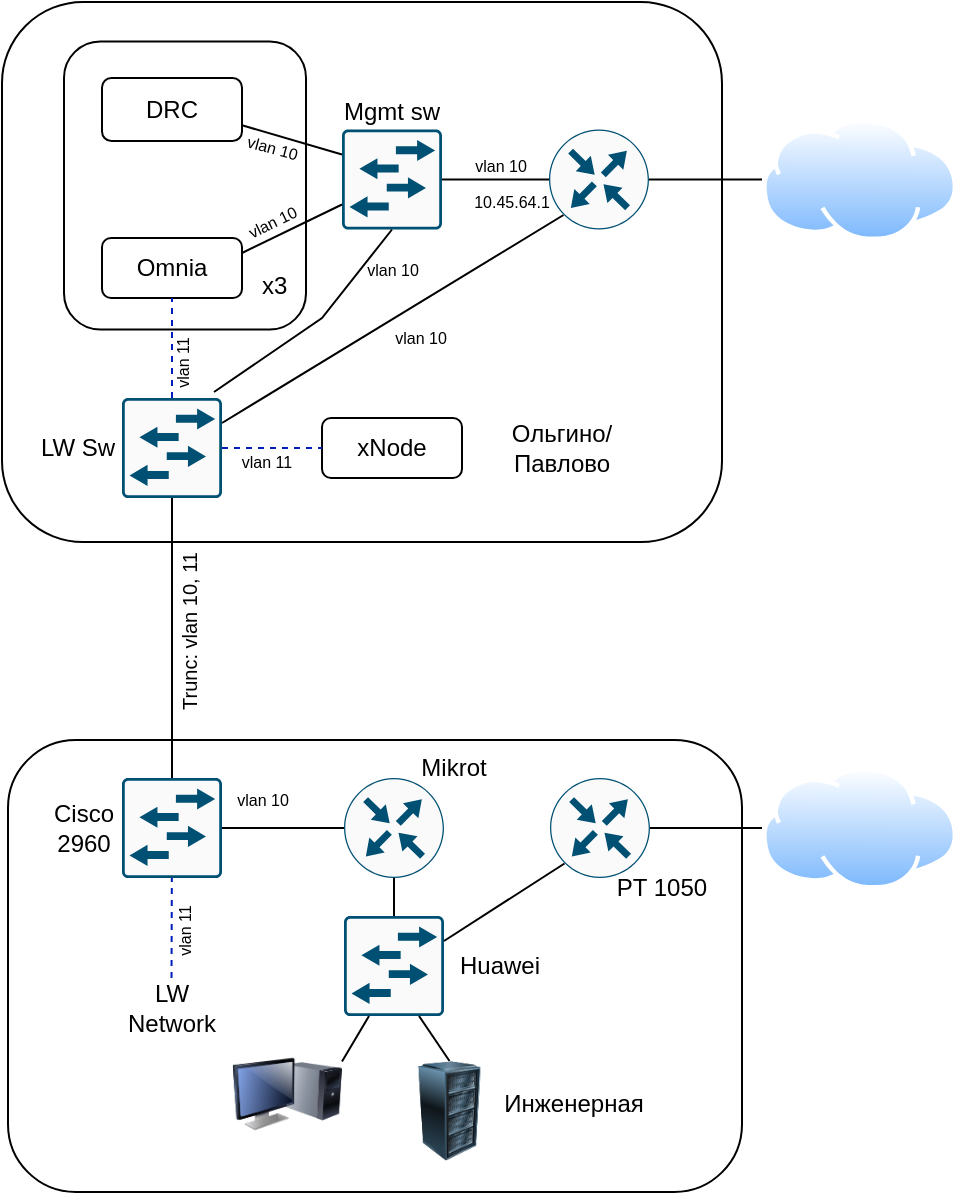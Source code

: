 <mxfile version="27.1.6" pages="2">
  <diagram name="Страница — 1" id="BDMmKNMVQ6On5iuS-EOb">
    <mxGraphModel dx="2066" dy="1145" grid="1" gridSize="10" guides="1" tooltips="1" connect="1" arrows="1" fold="1" page="1" pageScale="1" pageWidth="827" pageHeight="1169" math="0" shadow="0">
      <root>
        <mxCell id="0" />
        <mxCell id="1" parent="0" />
        <mxCell id="mi2LoP6UA7UgKNXL9F8Z-26" value="" style="rounded=1;whiteSpace=wrap;html=1;" parent="1" vertex="1">
          <mxGeometry x="93" y="531" width="367" height="226" as="geometry" />
        </mxCell>
        <mxCell id="mi2LoP6UA7UgKNXL9F8Z-22" value="" style="rounded=1;whiteSpace=wrap;html=1;" parent="1" vertex="1">
          <mxGeometry x="90" y="162" width="360" height="270" as="geometry" />
        </mxCell>
        <mxCell id="mi2LoP6UA7UgKNXL9F8Z-13" value="" style="rounded=1;whiteSpace=wrap;html=1;" parent="1" vertex="1">
          <mxGeometry x="121" y="181.75" width="121" height="144" as="geometry" />
        </mxCell>
        <mxCell id="mi2LoP6UA7UgKNXL9F8Z-1" value="" style="sketch=0;points=[[0.5,0,0],[1,0.5,0],[0.5,1,0],[0,0.5,0],[0.145,0.145,0],[0.856,0.145,0],[0.855,0.856,0],[0.145,0.855,0]];verticalLabelPosition=bottom;html=1;verticalAlign=top;aspect=fixed;align=center;pointerEvents=1;shape=mxgraph.cisco19.rect;prIcon=router;fillColor=#FAFAFA;strokeColor=#005073;" parent="1" vertex="1">
          <mxGeometry x="363.5" y="225.75" width="50" height="50" as="geometry" />
        </mxCell>
        <mxCell id="mi2LoP6UA7UgKNXL9F8Z-2" value="" style="sketch=0;points=[[0.015,0.015,0],[0.985,0.015,0],[0.985,0.985,0],[0.015,0.985,0],[0.25,0,0],[0.5,0,0],[0.75,0,0],[1,0.25,0],[1,0.5,0],[1,0.75,0],[0.75,1,0],[0.5,1,0],[0.25,1,0],[0,0.75,0],[0,0.5,0],[0,0.25,0]];verticalLabelPosition=bottom;html=1;verticalAlign=top;aspect=fixed;align=center;pointerEvents=1;shape=mxgraph.cisco19.rect;prIcon=l2_switch;fillColor=#FAFAFA;strokeColor=#005073;" parent="1" vertex="1">
          <mxGeometry x="260" y="225.75" width="50" height="50" as="geometry" />
        </mxCell>
        <mxCell id="mi2LoP6UA7UgKNXL9F8Z-3" value="" style="sketch=0;points=[[0.015,0.015,0],[0.985,0.015,0],[0.985,0.985,0],[0.015,0.985,0],[0.25,0,0],[0.5,0,0],[0.75,0,0],[1,0.25,0],[1,0.5,0],[1,0.75,0],[0.75,1,0],[0.5,1,0],[0.25,1,0],[0,0.75,0],[0,0.5,0],[0,0.25,0]];verticalLabelPosition=bottom;html=1;verticalAlign=top;aspect=fixed;align=center;pointerEvents=1;shape=mxgraph.cisco19.rect;prIcon=l2_switch;fillColor=#FAFAFA;strokeColor=#005073;" parent="1" vertex="1">
          <mxGeometry x="150" y="360" width="50" height="50" as="geometry" />
        </mxCell>
        <mxCell id="mi2LoP6UA7UgKNXL9F8Z-4" value="DRC" style="rounded=1;whiteSpace=wrap;html=1;" parent="1" vertex="1">
          <mxGeometry x="140" y="200" width="70" height="31.5" as="geometry" />
        </mxCell>
        <mxCell id="mi2LoP6UA7UgKNXL9F8Z-5" value="Omnia" style="rounded=1;whiteSpace=wrap;html=1;" parent="1" vertex="1">
          <mxGeometry x="140" y="280" width="70" height="30" as="geometry" />
        </mxCell>
        <mxCell id="mi2LoP6UA7UgKNXL9F8Z-6" value="" style="image;aspect=fixed;perimeter=ellipsePerimeter;html=1;align=center;shadow=0;dashed=0;spacingTop=3;image=img/lib/active_directory/internet_cloud.svg;" parent="1" vertex="1">
          <mxGeometry x="470" y="220" width="97.62" height="61.5" as="geometry" />
        </mxCell>
        <mxCell id="mi2LoP6UA7UgKNXL9F8Z-7" value="" style="endArrow=none;html=1;rounded=0;entryX=0;entryY=0.5;entryDx=0;entryDy=0;exitX=1;exitY=0.5;exitDx=0;exitDy=0;exitPerimeter=0;" parent="1" source="mi2LoP6UA7UgKNXL9F8Z-1" target="mi2LoP6UA7UgKNXL9F8Z-6" edge="1">
          <mxGeometry width="50" height="50" relative="1" as="geometry">
            <mxPoint x="500" y="505.75" as="sourcePoint" />
            <mxPoint x="550" y="455.75" as="targetPoint" />
          </mxGeometry>
        </mxCell>
        <mxCell id="mi2LoP6UA7UgKNXL9F8Z-8" value="" style="endArrow=none;html=1;rounded=0;entryX=0;entryY=0.5;entryDx=0;entryDy=0;entryPerimeter=0;exitX=1;exitY=0.5;exitDx=0;exitDy=0;exitPerimeter=0;" parent="1" source="mi2LoP6UA7UgKNXL9F8Z-2" target="mi2LoP6UA7UgKNXL9F8Z-1" edge="1">
          <mxGeometry width="50" height="50" relative="1" as="geometry">
            <mxPoint x="500" y="505.75" as="sourcePoint" />
            <mxPoint x="550" y="455.75" as="targetPoint" />
          </mxGeometry>
        </mxCell>
        <mxCell id="mi2LoP6UA7UgKNXL9F8Z-9" value="" style="endArrow=none;html=1;rounded=0;entryX=0;entryY=0.25;entryDx=0;entryDy=0;entryPerimeter=0;exitX=1;exitY=0.75;exitDx=0;exitDy=0;" parent="1" source="mi2LoP6UA7UgKNXL9F8Z-4" target="mi2LoP6UA7UgKNXL9F8Z-2" edge="1">
          <mxGeometry width="50" height="50" relative="1" as="geometry">
            <mxPoint x="230" y="210" as="sourcePoint" />
            <mxPoint x="280" y="160" as="targetPoint" />
          </mxGeometry>
        </mxCell>
        <mxCell id="mi2LoP6UA7UgKNXL9F8Z-11" value="" style="endArrow=none;html=1;rounded=0;entryX=0;entryY=0.75;entryDx=0;entryDy=0;entryPerimeter=0;exitX=1;exitY=0.25;exitDx=0;exitDy=0;" parent="1" source="mi2LoP6UA7UgKNXL9F8Z-5" target="mi2LoP6UA7UgKNXL9F8Z-2" edge="1">
          <mxGeometry width="50" height="50" relative="1" as="geometry">
            <mxPoint x="500" y="500" as="sourcePoint" />
            <mxPoint x="550" y="450" as="targetPoint" />
          </mxGeometry>
        </mxCell>
        <mxCell id="mi2LoP6UA7UgKNXL9F8Z-12" value="" style="endArrow=none;html=1;rounded=0;entryX=0.5;entryY=1;entryDx=0;entryDy=0;exitX=0.5;exitY=0;exitDx=0;exitDy=0;exitPerimeter=0;fillColor=#0050ef;strokeColor=#001DBC;dashed=1;" parent="1" source="mi2LoP6UA7UgKNXL9F8Z-3" target="mi2LoP6UA7UgKNXL9F8Z-5" edge="1">
          <mxGeometry width="50" height="50" relative="1" as="geometry">
            <mxPoint x="500" y="500" as="sourcePoint" />
            <mxPoint x="550" y="450" as="targetPoint" />
          </mxGeometry>
        </mxCell>
        <mxCell id="mi2LoP6UA7UgKNXL9F8Z-17" value="x3&amp;nbsp;" style="text;html=1;align=center;verticalAlign=middle;whiteSpace=wrap;rounded=0;" parent="1" vertex="1">
          <mxGeometry x="213" y="294" width="30" height="20" as="geometry" />
        </mxCell>
        <mxCell id="mi2LoP6UA7UgKNXL9F8Z-19" value="" style="endArrow=none;html=1;rounded=0;entryX=0.5;entryY=1;entryDx=0;entryDy=0;entryPerimeter=0;" parent="1" source="mi2LoP6UA7UgKNXL9F8Z-20" target="mi2LoP6UA7UgKNXL9F8Z-3" edge="1">
          <mxGeometry width="50" height="50" relative="1" as="geometry">
            <mxPoint x="175" y="570" as="sourcePoint" />
            <mxPoint x="550" y="450" as="targetPoint" />
          </mxGeometry>
        </mxCell>
        <mxCell id="mi2LoP6UA7UgKNXL9F8Z-23" value="Ольгино/Павлово" style="text;html=1;align=center;verticalAlign=middle;whiteSpace=wrap;rounded=0;" parent="1" vertex="1">
          <mxGeometry x="340" y="370" width="60" height="30" as="geometry" />
        </mxCell>
        <mxCell id="mi2LoP6UA7UgKNXL9F8Z-25" value="" style="endArrow=none;html=1;rounded=0;entryX=0.145;entryY=0.855;entryDx=0;entryDy=0;entryPerimeter=0;exitX=1;exitY=0.25;exitDx=0;exitDy=0;exitPerimeter=0;" parent="1" source="mi2LoP6UA7UgKNXL9F8Z-3" target="mi2LoP6UA7UgKNXL9F8Z-1" edge="1">
          <mxGeometry width="50" height="50" relative="1" as="geometry">
            <mxPoint x="500" y="500" as="sourcePoint" />
            <mxPoint x="550" y="450" as="targetPoint" />
          </mxGeometry>
        </mxCell>
        <mxCell id="mi2LoP6UA7UgKNXL9F8Z-27" value="" style="endArrow=none;html=1;rounded=0;entryX=0.5;entryY=1;entryDx=0;entryDy=0;entryPerimeter=0;" parent="1" target="mi2LoP6UA7UgKNXL9F8Z-20" edge="1">
          <mxGeometry width="50" height="50" relative="1" as="geometry">
            <mxPoint x="175" y="570" as="sourcePoint" />
            <mxPoint x="175" y="410" as="targetPoint" />
          </mxGeometry>
        </mxCell>
        <mxCell id="mi2LoP6UA7UgKNXL9F8Z-20" value="" style="sketch=0;points=[[0.015,0.015,0],[0.985,0.015,0],[0.985,0.985,0],[0.015,0.985,0],[0.25,0,0],[0.5,0,0],[0.75,0,0],[1,0.25,0],[1,0.5,0],[1,0.75,0],[0.75,1,0],[0.5,1,0],[0.25,1,0],[0,0.75,0],[0,0.5,0],[0,0.25,0]];verticalLabelPosition=bottom;html=1;verticalAlign=top;aspect=fixed;align=center;pointerEvents=1;shape=mxgraph.cisco19.rect;prIcon=l2_switch;fillColor=#FAFAFA;strokeColor=#005073;" parent="1" vertex="1">
          <mxGeometry x="150" y="550" width="50" height="50" as="geometry" />
        </mxCell>
        <mxCell id="mi2LoP6UA7UgKNXL9F8Z-28" value="Инженерная" style="text;html=1;align=center;verticalAlign=middle;whiteSpace=wrap;rounded=0;" parent="1" vertex="1">
          <mxGeometry x="346" y="698" width="60" height="30" as="geometry" />
        </mxCell>
        <mxCell id="mi2LoP6UA7UgKNXL9F8Z-29" value="" style="sketch=0;points=[[0.5,0,0],[1,0.5,0],[0.5,1,0],[0,0.5,0],[0.145,0.145,0],[0.856,0.145,0],[0.855,0.856,0],[0.145,0.855,0]];verticalLabelPosition=bottom;html=1;verticalAlign=top;aspect=fixed;align=center;pointerEvents=1;shape=mxgraph.cisco19.rect;prIcon=router;fillColor=#FAFAFA;strokeColor=#005073;" parent="1" vertex="1">
          <mxGeometry x="364" y="550" width="50" height="50" as="geometry" />
        </mxCell>
        <mxCell id="mi2LoP6UA7UgKNXL9F8Z-30" value="" style="endArrow=none;html=1;rounded=0;entryX=0;entryY=0.5;entryDx=0;entryDy=0;entryPerimeter=0;exitX=1;exitY=0.5;exitDx=0;exitDy=0;exitPerimeter=0;" parent="1" source="mi2LoP6UA7UgKNXL9F8Z-20" target="aPvA6KCsu7QWTcUDqFiw-6" edge="1">
          <mxGeometry width="50" height="50" relative="1" as="geometry">
            <mxPoint x="210" y="690" as="sourcePoint" />
            <mxPoint x="264" y="690" as="targetPoint" />
          </mxGeometry>
        </mxCell>
        <mxCell id="mi2LoP6UA7UgKNXL9F8Z-31" value="" style="image;aspect=fixed;perimeter=ellipsePerimeter;html=1;align=center;shadow=0;dashed=0;spacingTop=3;image=img/lib/active_directory/internet_cloud.svg;" parent="1" vertex="1">
          <mxGeometry x="470" y="544.25" width="97.62" height="61.5" as="geometry" />
        </mxCell>
        <mxCell id="mi2LoP6UA7UgKNXL9F8Z-33" value="" style="endArrow=none;html=1;rounded=0;entryX=0;entryY=0.5;entryDx=0;entryDy=0;exitX=1;exitY=0.5;exitDx=0;exitDy=0;exitPerimeter=0;" parent="1" source="mi2LoP6UA7UgKNXL9F8Z-29" target="mi2LoP6UA7UgKNXL9F8Z-31" edge="1">
          <mxGeometry width="50" height="50" relative="1" as="geometry">
            <mxPoint x="500" y="500" as="sourcePoint" />
            <mxPoint x="550" y="450" as="targetPoint" />
          </mxGeometry>
        </mxCell>
        <mxCell id="r_oCkX5TxFoIq2fEUVdQ-1" value="xNode" style="rounded=1;whiteSpace=wrap;html=1;" parent="1" vertex="1">
          <mxGeometry x="250" y="370" width="70" height="30" as="geometry" />
        </mxCell>
        <mxCell id="r_oCkX5TxFoIq2fEUVdQ-2" value="" style="endArrow=none;html=1;rounded=0;entryX=0;entryY=0.5;entryDx=0;entryDy=0;exitX=1;exitY=0.5;exitDx=0;exitDy=0;exitPerimeter=0;fillColor=#0050ef;strokeColor=#001DBC;dashed=1;" parent="1" source="mi2LoP6UA7UgKNXL9F8Z-3" target="r_oCkX5TxFoIq2fEUVdQ-1" edge="1">
          <mxGeometry width="50" height="50" relative="1" as="geometry">
            <mxPoint x="185" y="370" as="sourcePoint" />
            <mxPoint x="185" y="320" as="targetPoint" />
          </mxGeometry>
        </mxCell>
        <mxCell id="r_oCkX5TxFoIq2fEUVdQ-4" value="LW Sw" style="text;html=1;align=center;verticalAlign=middle;whiteSpace=wrap;rounded=0;" parent="1" vertex="1">
          <mxGeometry x="98" y="370" width="60" height="30" as="geometry" />
        </mxCell>
        <mxCell id="r_oCkX5TxFoIq2fEUVdQ-6" value="vlan 10" style="text;html=1;align=center;verticalAlign=middle;whiteSpace=wrap;rounded=0;fontSize=8;" parent="1" vertex="1">
          <mxGeometry x="270" y="314" width="59" height="31" as="geometry" />
        </mxCell>
        <mxCell id="r_oCkX5TxFoIq2fEUVdQ-7" value="vlan 10" style="text;html=1;align=center;verticalAlign=middle;whiteSpace=wrap;rounded=0;fontSize=8;" parent="1" vertex="1">
          <mxGeometry x="310" y="228.75" width="59" height="31" as="geometry" />
        </mxCell>
        <mxCell id="r_oCkX5TxFoIq2fEUVdQ-8" value="Mgmt sw" style="text;html=1;align=center;verticalAlign=middle;whiteSpace=wrap;rounded=0;" parent="1" vertex="1">
          <mxGeometry x="255" y="202" width="60" height="30" as="geometry" />
        </mxCell>
        <mxCell id="r_oCkX5TxFoIq2fEUVdQ-9" value="&lt;font style=&quot;font-size: 8px;&quot;&gt;vlan 10&lt;/font&gt;" style="text;html=1;align=center;verticalAlign=middle;whiteSpace=wrap;rounded=0;" parent="1" vertex="1">
          <mxGeometry x="191" y="544.25" width="59" height="31" as="geometry" />
        </mxCell>
        <mxCell id="r_oCkX5TxFoIq2fEUVdQ-10" value="Trunc: vlan 10, 11" style="text;html=1;align=center;verticalAlign=middle;whiteSpace=wrap;rounded=0;fontSize=10;rotation=-90;" parent="1" vertex="1">
          <mxGeometry x="133" y="461" width="100" height="31" as="geometry" />
        </mxCell>
        <mxCell id="r_oCkX5TxFoIq2fEUVdQ-12" value="10.45.64.1" style="text;html=1;align=center;verticalAlign=middle;whiteSpace=wrap;rounded=0;fontSize=8;" parent="1" vertex="1">
          <mxGeometry x="325" y="256.75" width="40" height="10" as="geometry" />
        </mxCell>
        <mxCell id="r_oCkX5TxFoIq2fEUVdQ-15" value="" style="endArrow=none;html=1;rounded=0;exitX=0.5;exitY=0;exitDx=0;exitDy=0;exitPerimeter=0;fillColor=#0050ef;strokeColor=#001DBC;dashed=1;" parent="1" target="mi2LoP6UA7UgKNXL9F8Z-20" edge="1">
          <mxGeometry width="50" height="50" relative="1" as="geometry">
            <mxPoint x="174.76" y="650" as="sourcePoint" />
            <mxPoint x="174.76" y="600" as="targetPoint" />
          </mxGeometry>
        </mxCell>
        <mxCell id="r_oCkX5TxFoIq2fEUVdQ-19" value="Cisco 2960" style="text;html=1;align=center;verticalAlign=middle;whiteSpace=wrap;rounded=0;" parent="1" vertex="1">
          <mxGeometry x="101" y="560" width="60" height="30" as="geometry" />
        </mxCell>
        <mxCell id="r_oCkX5TxFoIq2fEUVdQ-20" value="LW Network" style="text;html=1;align=center;verticalAlign=middle;whiteSpace=wrap;rounded=0;" parent="1" vertex="1">
          <mxGeometry x="145" y="650" width="60" height="30" as="geometry" />
        </mxCell>
        <mxCell id="r_oCkX5TxFoIq2fEUVdQ-22" value="vlan 10" style="text;html=1;align=center;verticalAlign=middle;whiteSpace=wrap;rounded=0;rotation=334;fontSize=8;" parent="1" vertex="1">
          <mxGeometry x="196" y="256.75" width="59" height="31" as="geometry" />
        </mxCell>
        <mxCell id="r_oCkX5TxFoIq2fEUVdQ-23" value="vlan 10" style="text;html=1;align=center;verticalAlign=middle;whiteSpace=wrap;rounded=0;rotation=15;fontSize=8;" parent="1" vertex="1">
          <mxGeometry x="196" y="219" width="59" height="31" as="geometry" />
        </mxCell>
        <mxCell id="r_oCkX5TxFoIq2fEUVdQ-24" value="vlan 11" style="text;html=1;align=center;verticalAlign=middle;whiteSpace=wrap;rounded=0;rotation=-90;fontSize=8;" parent="1" vertex="1">
          <mxGeometry x="151" y="326.75" width="59" height="31" as="geometry" />
        </mxCell>
        <mxCell id="r_oCkX5TxFoIq2fEUVdQ-25" value="vlan 11" style="text;html=1;align=center;verticalAlign=middle;whiteSpace=wrap;rounded=0;rotation=0;fontSize=8;" parent="1" vertex="1">
          <mxGeometry x="193" y="376" width="59" height="31" as="geometry" />
        </mxCell>
        <mxCell id="r_oCkX5TxFoIq2fEUVdQ-26" value="vlan 11" style="text;html=1;align=center;verticalAlign=middle;whiteSpace=wrap;rounded=0;rotation=-90;fontSize=8;" parent="1" vertex="1">
          <mxGeometry x="152" y="610.75" width="59" height="31" as="geometry" />
        </mxCell>
        <mxCell id="r_oCkX5TxFoIq2fEUVdQ-27" value="PT 1050" style="text;html=1;align=center;verticalAlign=middle;whiteSpace=wrap;rounded=0;" parent="1" vertex="1">
          <mxGeometry x="390" y="590" width="60" height="30" as="geometry" />
        </mxCell>
        <mxCell id="r_oCkX5TxFoIq2fEUVdQ-28" value="" style="sketch=0;points=[[0.015,0.015,0],[0.985,0.015,0],[0.985,0.985,0],[0.015,0.985,0],[0.25,0,0],[0.5,0,0],[0.75,0,0],[1,0.25,0],[1,0.5,0],[1,0.75,0],[0.75,1,0],[0.5,1,0],[0.25,1,0],[0,0.75,0],[0,0.5,0],[0,0.25,0]];verticalLabelPosition=bottom;html=1;verticalAlign=top;aspect=fixed;align=center;pointerEvents=1;shape=mxgraph.cisco19.rect;prIcon=l2_switch;fillColor=#FAFAFA;strokeColor=#005073;" parent="1" vertex="1">
          <mxGeometry x="261" y="619" width="50" height="50" as="geometry" />
        </mxCell>
        <mxCell id="r_oCkX5TxFoIq2fEUVdQ-29" value="" style="endArrow=none;html=1;rounded=0;entryX=0.145;entryY=0.855;entryDx=0;entryDy=0;entryPerimeter=0;exitX=1;exitY=0.25;exitDx=0;exitDy=0;exitPerimeter=0;" parent="1" source="r_oCkX5TxFoIq2fEUVdQ-28" target="mi2LoP6UA7UgKNXL9F8Z-29" edge="1">
          <mxGeometry width="50" height="50" relative="1" as="geometry">
            <mxPoint x="210" y="585" as="sourcePoint" />
            <mxPoint x="374" y="585" as="targetPoint" />
          </mxGeometry>
        </mxCell>
        <mxCell id="r_oCkX5TxFoIq2fEUVdQ-31" value="" style="image;html=1;image=img/lib/clip_art/computers/Server_Rack_128x128.png" parent="1" vertex="1">
          <mxGeometry x="287.5" y="691.5" width="52.5" height="50" as="geometry" />
        </mxCell>
        <mxCell id="r_oCkX5TxFoIq2fEUVdQ-32" value="" style="image;html=1;image=img/lib/clip_art/computers/Monitor_Tower_128x128.png" parent="1" vertex="1">
          <mxGeometry x="205" y="675.5" width="55" height="65" as="geometry" />
        </mxCell>
        <mxCell id="r_oCkX5TxFoIq2fEUVdQ-35" value="" style="endArrow=none;html=1;rounded=0;entryX=0.75;entryY=1;entryDx=0;entryDy=0;entryPerimeter=0;exitX=0.5;exitY=0;exitDx=0;exitDy=0;" parent="1" source="r_oCkX5TxFoIq2fEUVdQ-31" target="r_oCkX5TxFoIq2fEUVdQ-28" edge="1">
          <mxGeometry width="50" height="50" relative="1" as="geometry">
            <mxPoint x="170" y="640" as="sourcePoint" />
            <mxPoint x="220" y="590" as="targetPoint" />
          </mxGeometry>
        </mxCell>
        <mxCell id="r_oCkX5TxFoIq2fEUVdQ-37" value="Hu&lt;span style=&quot;background-color: transparent; color: light-dark(rgb(0, 0, 0), rgb(255, 255, 255));&quot;&gt;awei&lt;/span&gt;" style="text;html=1;align=center;verticalAlign=middle;whiteSpace=wrap;rounded=0;" parent="1" vertex="1">
          <mxGeometry x="309" y="629" width="60" height="30" as="geometry" />
        </mxCell>
        <mxCell id="r_oCkX5TxFoIq2fEUVdQ-38" value="" style="endArrow=none;html=1;rounded=0;entryX=0.25;entryY=1;entryDx=0;entryDy=0;entryPerimeter=0;exitX=1;exitY=0.25;exitDx=0;exitDy=0;" parent="1" source="r_oCkX5TxFoIq2fEUVdQ-32" target="r_oCkX5TxFoIq2fEUVdQ-28" edge="1">
          <mxGeometry width="50" height="50" relative="1" as="geometry">
            <mxPoint x="470" y="550" as="sourcePoint" />
            <mxPoint x="520" y="500" as="targetPoint" />
          </mxGeometry>
        </mxCell>
        <mxCell id="aPvA6KCsu7QWTcUDqFiw-6" value="" style="sketch=0;points=[[0.5,0,0],[1,0.5,0],[0.5,1,0],[0,0.5,0],[0.145,0.145,0],[0.856,0.145,0],[0.855,0.856,0],[0.145,0.855,0]];verticalLabelPosition=bottom;html=1;verticalAlign=top;aspect=fixed;align=center;pointerEvents=1;shape=mxgraph.cisco19.rect;prIcon=router;fillColor=#FAFAFA;strokeColor=#005073;" vertex="1" parent="1">
          <mxGeometry x="261" y="550" width="50" height="50" as="geometry" />
        </mxCell>
        <mxCell id="aPvA6KCsu7QWTcUDqFiw-9" value="" style="endArrow=none;html=1;rounded=0;entryX=0.5;entryY=1;entryDx=0;entryDy=0;entryPerimeter=0;exitX=0.5;exitY=0;exitDx=0;exitDy=0;exitPerimeter=0;" edge="1" parent="1" source="r_oCkX5TxFoIq2fEUVdQ-28" target="aPvA6KCsu7QWTcUDqFiw-6">
          <mxGeometry width="50" height="50" relative="1" as="geometry">
            <mxPoint x="235" y="633" as="sourcePoint" />
            <mxPoint x="220" y="610" as="targetPoint" />
          </mxGeometry>
        </mxCell>
        <mxCell id="aPvA6KCsu7QWTcUDqFiw-10" value="Mikrot" style="text;html=1;align=center;verticalAlign=middle;whiteSpace=wrap;rounded=0;" vertex="1" parent="1">
          <mxGeometry x="286" y="530" width="60" height="30" as="geometry" />
        </mxCell>
        <mxCell id="aPvA6KCsu7QWTcUDqFiw-13" value="" style="endArrow=none;html=1;rounded=0;entryX=0.5;entryY=1;entryDx=0;entryDy=0;entryPerimeter=0;exitX=0.25;exitY=1;exitDx=0;exitDy=0;" edge="1" parent="1" source="r_oCkX5TxFoIq2fEUVdQ-24" target="mi2LoP6UA7UgKNXL9F8Z-2">
          <mxGeometry width="50" height="50" relative="1" as="geometry">
            <mxPoint x="158" y="376.5" as="sourcePoint" />
            <mxPoint x="329" y="272.5" as="targetPoint" />
            <Array as="points">
              <mxPoint x="250" y="320" />
            </Array>
          </mxGeometry>
        </mxCell>
        <mxCell id="aPvA6KCsu7QWTcUDqFiw-14" value="vlan 10" style="text;html=1;align=center;verticalAlign=middle;whiteSpace=wrap;rounded=0;fontSize=8;" vertex="1" parent="1">
          <mxGeometry x="255.5" y="280" width="59" height="31" as="geometry" />
        </mxCell>
      </root>
    </mxGraphModel>
  </diagram>
  <diagram id="K_QWz5y1Vfb9RZmCzqKb" name="Страница — 2">
    <mxGraphModel dx="1251" dy="800" grid="1" gridSize="10" guides="1" tooltips="1" connect="1" arrows="1" fold="1" page="1" pageScale="1" pageWidth="827" pageHeight="1169" math="0" shadow="0">
      <root>
        <mxCell id="0" />
        <mxCell id="1" parent="0" />
      </root>
    </mxGraphModel>
  </diagram>
</mxfile>
